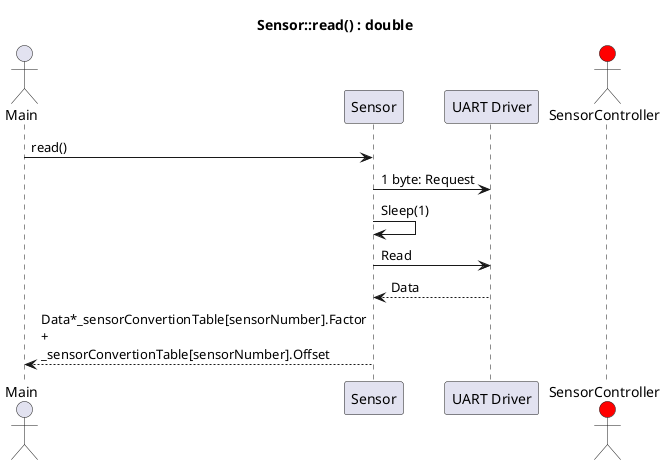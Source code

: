 @startuml

title Sensor::read() : double

skinparam MaxMessageSize 150

actor Main as Main
participant Sensor as SD
participant "UART Driver" as UART
actor SensorController as SC #red

Main -> SD : read()
SD -> UART : 1 byte: Request
SD -> SD : Sleep(1)
SD -> UART : Read
UART --> SD : Data
SD --> Main : Data*_sensorConvertionTable[sensorNumber].Factor + _sensorConvertionTable[sensorNumber].Offset


@enduml